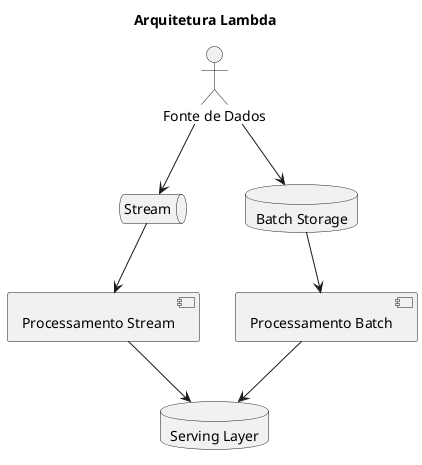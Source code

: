 @startuml
title Arquitetura Lambda

actor "Fonte de Dados" as source
queue "Stream" as stream
database "Batch Storage" as batch
component "Processamento Batch" as batch_proc
component "Processamento Stream" as stream_proc
database "Serving Layer" as serving

source --> stream
source --> batch
stream --> stream_proc
batch --> batch_proc
stream_proc --> serving
batch_proc --> serving
@enduml